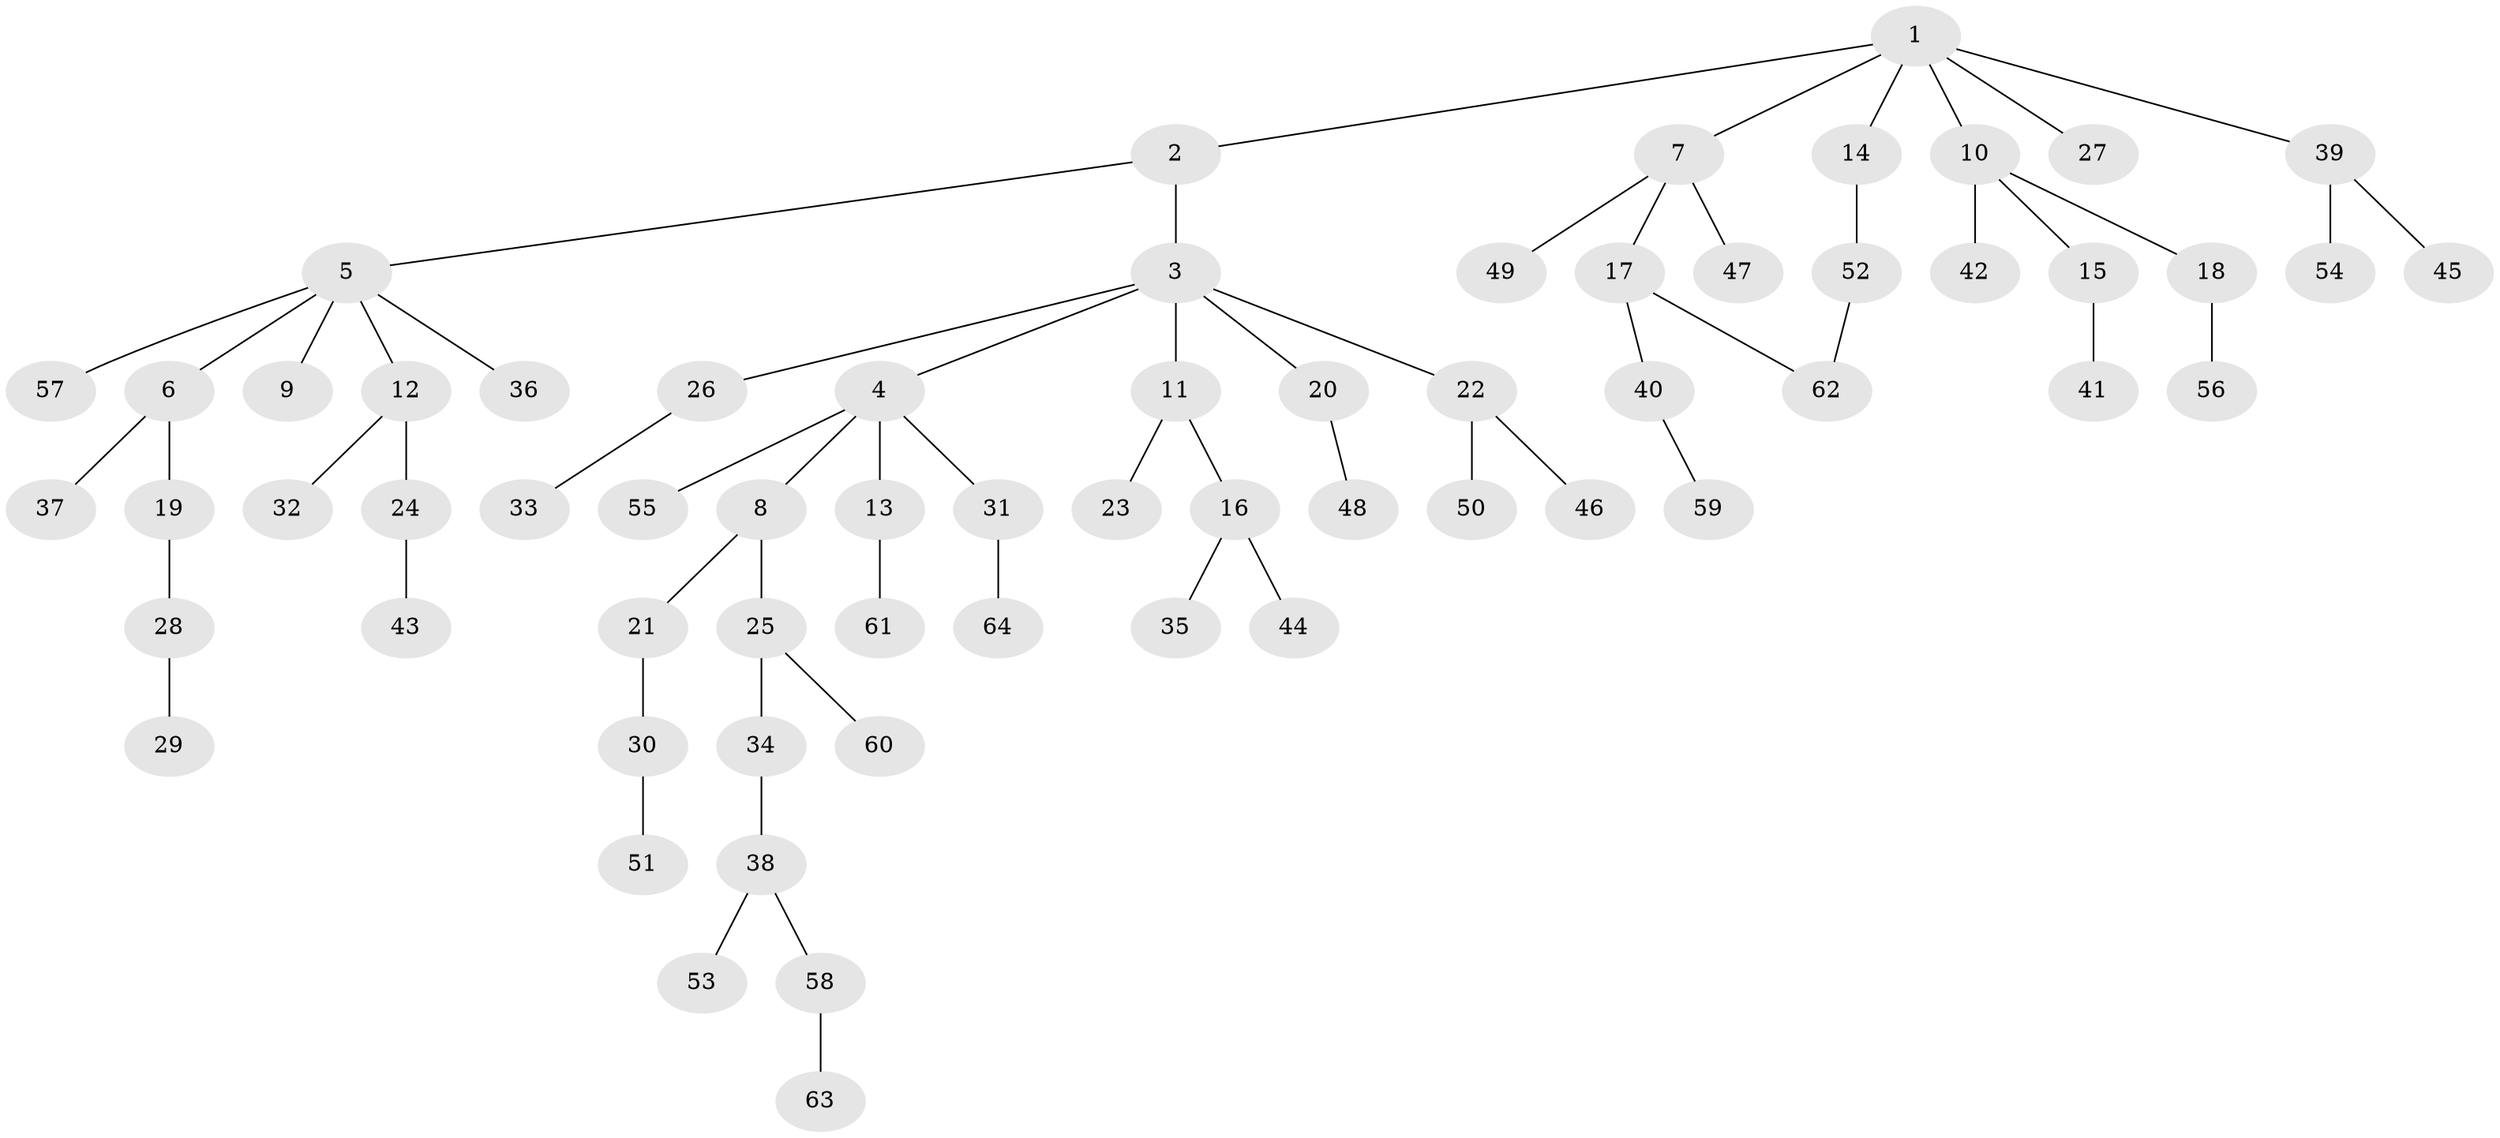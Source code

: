// coarse degree distribution, {6: 0.03125, 9: 0.03125, 5: 0.03125, 3: 0.09375, 4: 0.03125, 2: 0.1875, 1: 0.59375}
// Generated by graph-tools (version 1.1) at 2025/16/03/04/25 18:16:49]
// undirected, 64 vertices, 64 edges
graph export_dot {
graph [start="1"]
  node [color=gray90,style=filled];
  1;
  2;
  3;
  4;
  5;
  6;
  7;
  8;
  9;
  10;
  11;
  12;
  13;
  14;
  15;
  16;
  17;
  18;
  19;
  20;
  21;
  22;
  23;
  24;
  25;
  26;
  27;
  28;
  29;
  30;
  31;
  32;
  33;
  34;
  35;
  36;
  37;
  38;
  39;
  40;
  41;
  42;
  43;
  44;
  45;
  46;
  47;
  48;
  49;
  50;
  51;
  52;
  53;
  54;
  55;
  56;
  57;
  58;
  59;
  60;
  61;
  62;
  63;
  64;
  1 -- 2;
  1 -- 7;
  1 -- 10;
  1 -- 14;
  1 -- 27;
  1 -- 39;
  2 -- 3;
  2 -- 5;
  3 -- 4;
  3 -- 11;
  3 -- 20;
  3 -- 22;
  3 -- 26;
  4 -- 8;
  4 -- 13;
  4 -- 31;
  4 -- 55;
  5 -- 6;
  5 -- 9;
  5 -- 12;
  5 -- 36;
  5 -- 57;
  6 -- 19;
  6 -- 37;
  7 -- 17;
  7 -- 47;
  7 -- 49;
  8 -- 21;
  8 -- 25;
  10 -- 15;
  10 -- 18;
  10 -- 42;
  11 -- 16;
  11 -- 23;
  12 -- 24;
  12 -- 32;
  13 -- 61;
  14 -- 52;
  15 -- 41;
  16 -- 35;
  16 -- 44;
  17 -- 40;
  17 -- 62;
  18 -- 56;
  19 -- 28;
  20 -- 48;
  21 -- 30;
  22 -- 46;
  22 -- 50;
  24 -- 43;
  25 -- 34;
  25 -- 60;
  26 -- 33;
  28 -- 29;
  30 -- 51;
  31 -- 64;
  34 -- 38;
  38 -- 53;
  38 -- 58;
  39 -- 45;
  39 -- 54;
  40 -- 59;
  52 -- 62;
  58 -- 63;
}
